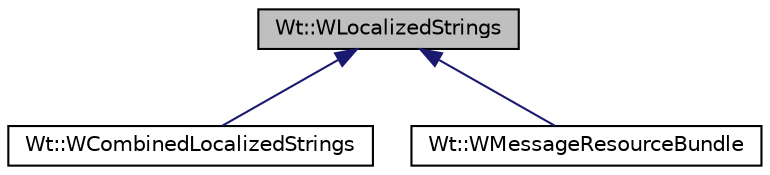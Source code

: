 digraph "Wt::WLocalizedStrings"
{
 // LATEX_PDF_SIZE
  edge [fontname="Helvetica",fontsize="10",labelfontname="Helvetica",labelfontsize="10"];
  node [fontname="Helvetica",fontsize="10",shape=record];
  Node1 [label="Wt::WLocalizedStrings",height=0.2,width=0.4,color="black", fillcolor="grey75", style="filled", fontcolor="black",tooltip="An abstract class that provides support for localized strings."];
  Node1 -> Node2 [dir="back",color="midnightblue",fontsize="10",style="solid",fontname="Helvetica"];
  Node2 [label="Wt::WCombinedLocalizedStrings",height=0.2,width=0.4,color="black", fillcolor="white", style="filled",URL="$classWt_1_1WCombinedLocalizedStrings.html",tooltip="A localized string resolver that bundles multiple string resolvers."];
  Node1 -> Node3 [dir="back",color="midnightblue",fontsize="10",style="solid",fontname="Helvetica"];
  Node3 [label="Wt::WMessageResourceBundle",height=0.2,width=0.4,color="black", fillcolor="white", style="filled",URL="$classWt_1_1WMessageResourceBundle.html",tooltip="Support for localized strings using XML files."];
}
